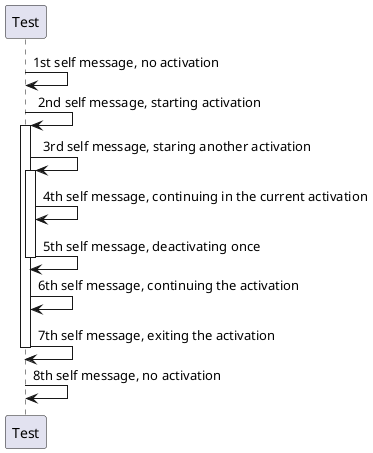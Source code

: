 {
  "sha1": "pdi3xl1khfwekvkviy61unqakpfwqud",
  "insertion": {
    "when": "2024-06-06T17:24:18.709Z",
    "url": "https://github.com/plantuml/plantuml/issues/1683",
    "user": "plantuml@gmail.com"
  }
}
@startuml
Test -> Test : 1st self message, no activation
Test -> Test ++: 2nd self message, starting activation
Test -> Test ++: 3rd self message, staring another activation
Test -> Test : 4th self message, continuing in the current activation
Test -> Test --: 5th self message, deactivating once
Test -> Test : 6th self message, continuing the activation
Test -> Test --: 7th self message, exiting the activation
Test -> Test : 8th self message, no activation
@enduml
